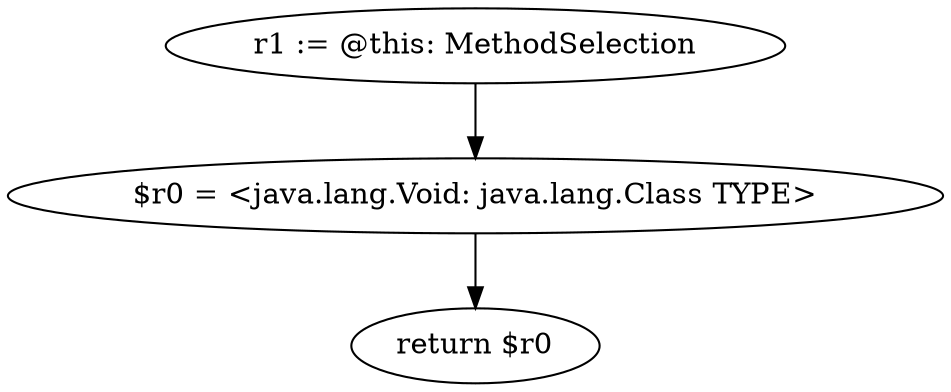 digraph "unitGraph" {
    "r1 := @this: MethodSelection"
    "$r0 = <java.lang.Void: java.lang.Class TYPE>"
    "return $r0"
    "r1 := @this: MethodSelection"->"$r0 = <java.lang.Void: java.lang.Class TYPE>";
    "$r0 = <java.lang.Void: java.lang.Class TYPE>"->"return $r0";
}
